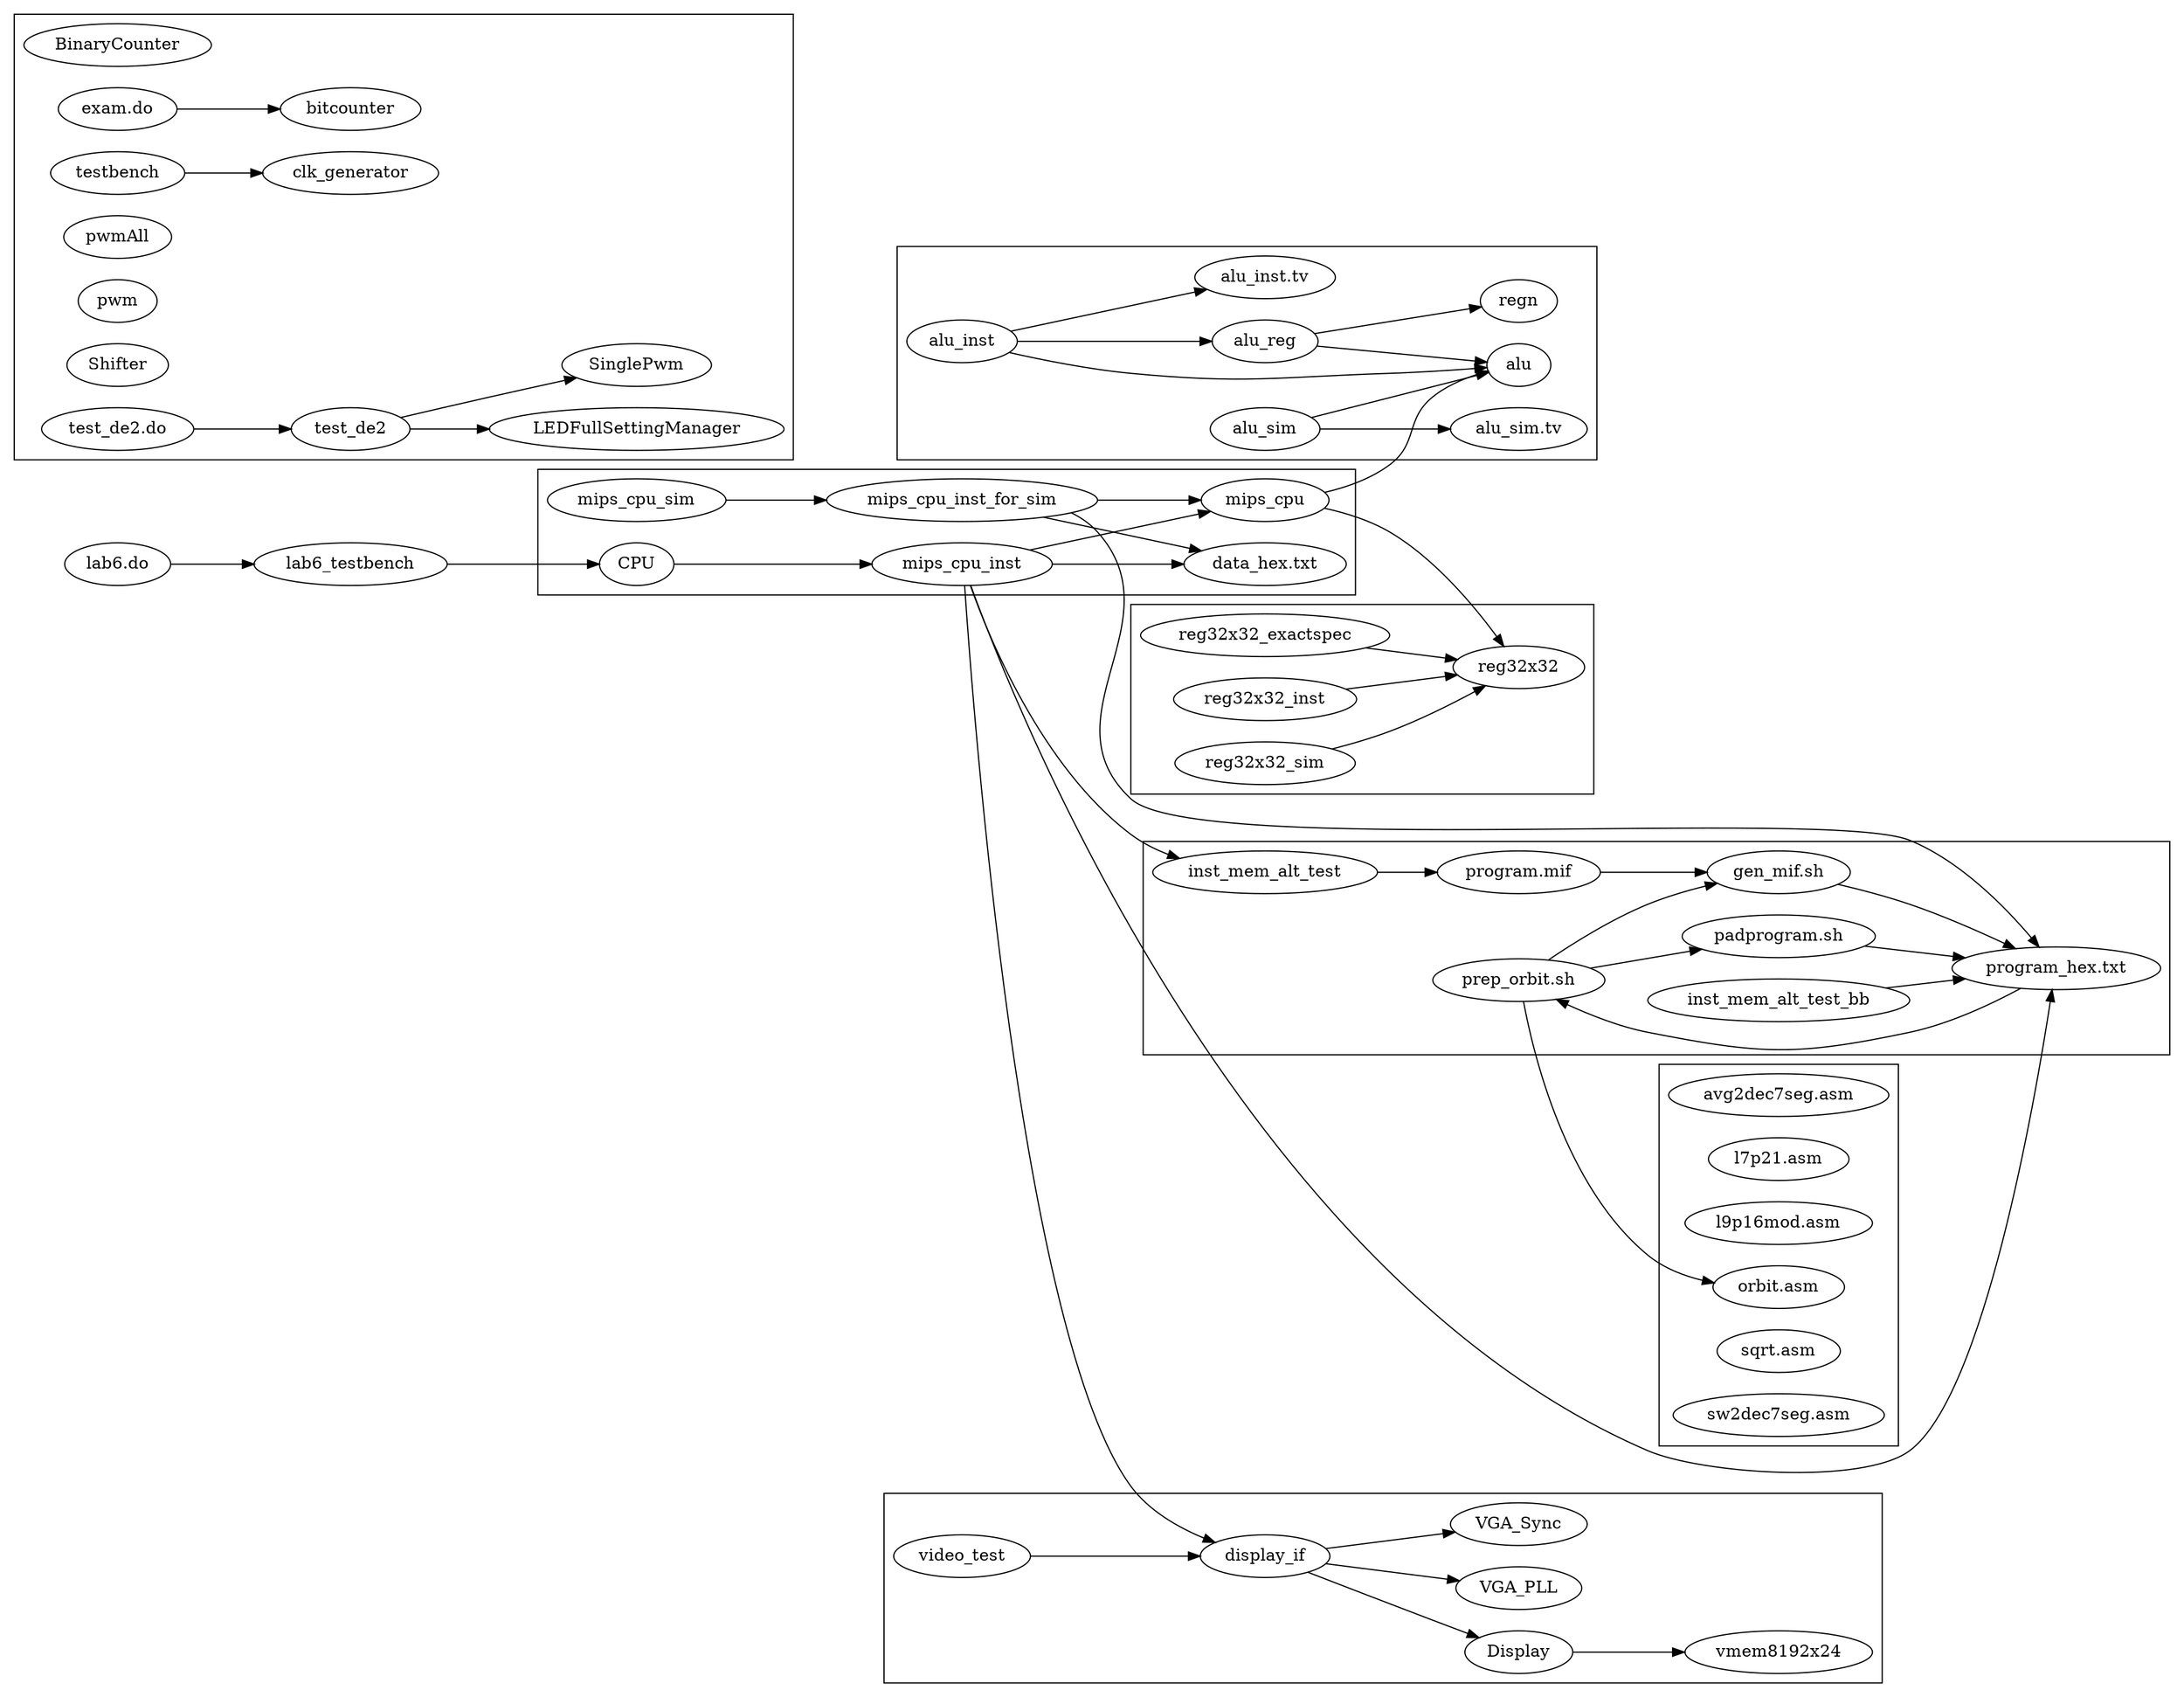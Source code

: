 digraph DEPS {

rankdir = "LR"

{
    alu_inst
    alu_reg
    alu_sim
    mips_cpu
} -> alu

alu_inst

{
    alu_inst
} -> "alu_inst.tv"

{
    alu_inst
} -> alu_reg

alu_sim

{
    alu_sim
} -> "alu_sim.tv"

"avg2dec7seg.asm"

BinaryCounter

{
    "exam.do"
} -> bitcounter

{
    testbench
} -> clk_generator

{
    lab6_testbench
} -> CPU

{
    mips_cpu_inst
    mips_cpu_inst_for_sim
} -> "data_hex.txt"

{
    mips_cpu_inst
    video_test
} -> display_if

{
    display_if
} -> Display

"exam.do"

{
    "prep_orbit.sh"
    "program.mif"
} -> "gen_mif.sh"

/*{
    alu_inst
    LEDFullSettingManager
    mips_cpu_inst
    mips_cpu_inst_for_sim
    reg32x32_inst
} -> hex7seg*/

{
    mips_cpu_inst
} -> inst_mem_alt_test

inst_mem_alt_test_bb

"l7p21.asm"

"l9p16mod.asm"

"lab6.do"

{
    "lab6.do"
} -> lab6_testbench

{
    test_de2
} -> LEDFullSettingManager

{
    mips_cpu_inst
    mips_cpu_inst_for_sim
} -> mips_cpu

{
    CPU
} -> mips_cpu_inst

{
    mips_cpu_sim
} -> mips_cpu_inst_for_sim

mips_cpu_sim

{
    "prep_orbit.sh"
} -> "orbit.asm"

{
    "prep_orbit.sh"
} -> "padprogram.sh"

{
    "program_hex.txt"
} -> "prep_orbit.sh"

{
    "gen_mif.sh"
    inst_mem_alt_test_bb
    mips_cpu_inst
    mips_cpu_inst_for_sim
    "padprogram.sh"
} -> "program_hex.txt"

{
    inst_mem_alt_test
} -> "program.mif"

pwmAll

pwm

{
    mips_cpu
    reg32x32_exactspec
    reg32x32_inst
    reg32x32_sim
} -> reg32x32

reg32x32_exactspec

reg32x32_inst

reg32x32_sim

{
    alu_reg
} -> regn

Shifter

{
    test_de2
} -> SinglePwm

"sqrt.asm"

"sw2dec7seg.asm"

testbench

{
    "test_de2.do"
} -> test_de2

"test_de2.do"

{
    display_if
} -> VGA_PLL

{
    display_if
} -> VGA_Sync

video_test

{
    Display
} -> vmem8192x24

subgraph clusterIndependent {
    BinaryCounter
    bitcounter
    clk_generator
    "exam.do"
    LEDFullSettingManager
    pwm
    pwmAll
    Shifter
    SinglePwm
    test_de2
    "test_de2.do"
    testbench
}

subgraph clusterAlu {
    alu
    alu_inst
    "alu_inst.tv"
    alu_reg
    alu_sim
    "alu_sim.tv"
    regn
}

subgraph clusterReg32 {
    reg32x32
    reg32x32_exactspec
    reg32x32_inst
    reg32x32_sim
}

subgraph clusterVideo {
    Display
    display_if
    VGA_PLL
    VGA_Sync
    video_test
    vmem8192x24
}

subgraph clusterCpu {
    CPU
    "data_hex.txt"
    mips_cpu
    mips_cpu_inst
    mips_cpu_inst_for_sim
    mips_cpu_sim
}

subgraph clusterInstMem {
    "gen_mif.sh"
    inst_mem_alt_test
    inst_mem_alt_test_bb
    "padprogram.sh"
    "prep_orbit.sh"
    "program.mif"
    "program_hex.txt"
}

subgraph clusterAsm {
    "avg2dec7seg.asm"
    "l7p21.asm"
    "l9p16mod.asm"
    "orbit.asm"
    "sqrt.asm"
    "sw2dec7seg.asm"
}

}
